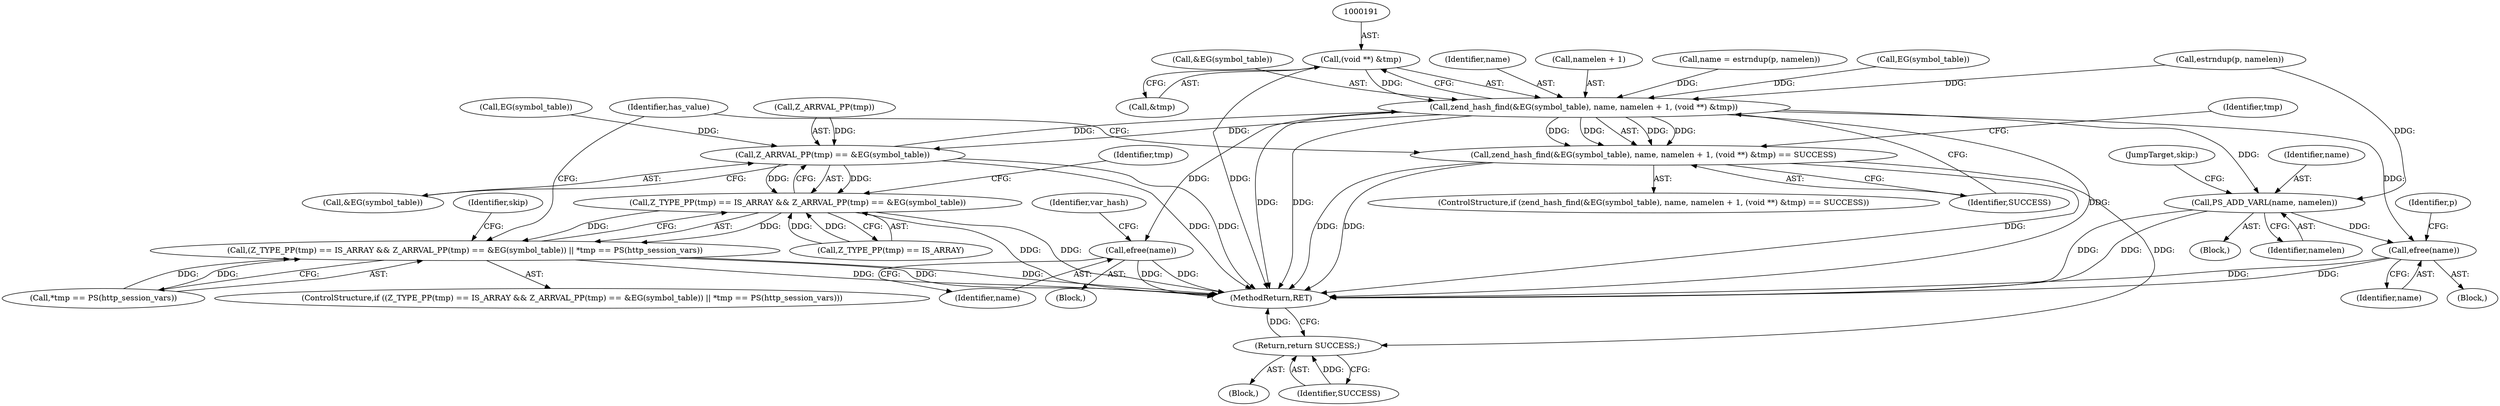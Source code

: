digraph "0_php-src_8763c6090d627d8bb0ee1d030c30e58f406be9ce?w=1_0@pointer" {
"1000190" [label="(Call,(void **) &tmp)"];
"1000182" [label="(Call,zend_hash_find(&EG(symbol_table), name, namelen + 1, (void **) &tmp))"];
"1000181" [label="(Call,zend_hash_find(&EG(symbol_table), name, namelen + 1, (void **) &tmp) == SUCCESS)"];
"1000262" [label="(Return,return SUCCESS;)"];
"1000203" [label="(Call,Z_ARRVAL_PP(tmp) == &EG(symbol_table))"];
"1000198" [label="(Call,Z_TYPE_PP(tmp) == IS_ARRAY && Z_ARRVAL_PP(tmp) == &EG(symbol_table))"];
"1000197" [label="(Call,(Z_TYPE_PP(tmp) == IS_ARRAY && Z_ARRVAL_PP(tmp) == &EG(symbol_table)) || *tmp == PS(http_session_vars))"];
"1000240" [label="(Call,efree(name))"];
"1000250" [label="(Call,PS_ADD_VARL(name, namelen))"];
"1000254" [label="(Call,efree(name))"];
"1000251" [label="(Identifier,name)"];
"1000201" [label="(Identifier,tmp)"];
"1000181" [label="(Call,zend_hash_find(&EG(symbol_table), name, namelen + 1, (void **) &tmp) == SUCCESS)"];
"1000249" [label="(Block,)"];
"1000131" [label="(Block,)"];
"1000184" [label="(Call,EG(symbol_table))"];
"1000264" [label="(MethodReturn,RET)"];
"1000197" [label="(Call,(Z_TYPE_PP(tmp) == IS_ARRAY && Z_ARRVAL_PP(tmp) == &EG(symbol_table)) || *tmp == PS(http_session_vars))"];
"1000183" [label="(Call,&EG(symbol_table))"];
"1000206" [label="(Call,&EG(symbol_table))"];
"1000207" [label="(Call,EG(symbol_table))"];
"1000186" [label="(Identifier,name)"];
"1000180" [label="(ControlStructure,if (zend_hash_find(&EG(symbol_table), name, namelen + 1, (void **) &tmp) == SUCCESS))"];
"1000190" [label="(Call,(void **) &tmp)"];
"1000255" [label="(Identifier,name)"];
"1000187" [label="(Call,namelen + 1)"];
"1000204" [label="(Call,Z_ARRVAL_PP(tmp))"];
"1000216" [label="(Identifier,skip)"];
"1000252" [label="(Identifier,namelen)"];
"1000199" [label="(Call,Z_TYPE_PP(tmp) == IS_ARRAY)"];
"1000219" [label="(Identifier,has_value)"];
"1000209" [label="(Call,*tmp == PS(http_session_vars))"];
"1000203" [label="(Call,Z_ARRVAL_PP(tmp) == &EG(symbol_table))"];
"1000253" [label="(JumpTarget,skip:)"];
"1000243" [label="(Identifier,var_hash)"];
"1000254" [label="(Call,efree(name))"];
"1000241" [label="(Identifier,name)"];
"1000211" [label="(Identifier,tmp)"];
"1000240" [label="(Call,efree(name))"];
"1000196" [label="(ControlStructure,if ((Z_TYPE_PP(tmp) == IS_ARRAY && Z_ARRVAL_PP(tmp) == &EG(symbol_table)) || *tmp == PS(http_session_vars)))"];
"1000262" [label="(Return,return SUCCESS;)"];
"1000192" [label="(Call,&tmp)"];
"1000234" [label="(Block,)"];
"1000173" [label="(Call,name = estrndup(p, namelen))"];
"1000104" [label="(Block,)"];
"1000263" [label="(Identifier,SUCCESS)"];
"1000175" [label="(Call,estrndup(p, namelen))"];
"1000194" [label="(Identifier,SUCCESS)"];
"1000198" [label="(Call,Z_TYPE_PP(tmp) == IS_ARRAY && Z_ARRVAL_PP(tmp) == &EG(symbol_table))"];
"1000257" [label="(Identifier,p)"];
"1000250" [label="(Call,PS_ADD_VARL(name, namelen))"];
"1000182" [label="(Call,zend_hash_find(&EG(symbol_table), name, namelen + 1, (void **) &tmp))"];
"1000190" -> "1000182"  [label="AST: "];
"1000190" -> "1000192"  [label="CFG: "];
"1000191" -> "1000190"  [label="AST: "];
"1000192" -> "1000190"  [label="AST: "];
"1000182" -> "1000190"  [label="CFG: "];
"1000190" -> "1000264"  [label="DDG: "];
"1000190" -> "1000182"  [label="DDG: "];
"1000182" -> "1000181"  [label="AST: "];
"1000183" -> "1000182"  [label="AST: "];
"1000186" -> "1000182"  [label="AST: "];
"1000187" -> "1000182"  [label="AST: "];
"1000194" -> "1000182"  [label="CFG: "];
"1000182" -> "1000264"  [label="DDG: "];
"1000182" -> "1000264"  [label="DDG: "];
"1000182" -> "1000264"  [label="DDG: "];
"1000182" -> "1000181"  [label="DDG: "];
"1000182" -> "1000181"  [label="DDG: "];
"1000182" -> "1000181"  [label="DDG: "];
"1000182" -> "1000181"  [label="DDG: "];
"1000203" -> "1000182"  [label="DDG: "];
"1000184" -> "1000182"  [label="DDG: "];
"1000173" -> "1000182"  [label="DDG: "];
"1000175" -> "1000182"  [label="DDG: "];
"1000182" -> "1000203"  [label="DDG: "];
"1000182" -> "1000240"  [label="DDG: "];
"1000182" -> "1000250"  [label="DDG: "];
"1000182" -> "1000254"  [label="DDG: "];
"1000181" -> "1000180"  [label="AST: "];
"1000181" -> "1000194"  [label="CFG: "];
"1000194" -> "1000181"  [label="AST: "];
"1000201" -> "1000181"  [label="CFG: "];
"1000219" -> "1000181"  [label="CFG: "];
"1000181" -> "1000264"  [label="DDG: "];
"1000181" -> "1000264"  [label="DDG: "];
"1000181" -> "1000264"  [label="DDG: "];
"1000181" -> "1000262"  [label="DDG: "];
"1000262" -> "1000104"  [label="AST: "];
"1000262" -> "1000263"  [label="CFG: "];
"1000263" -> "1000262"  [label="AST: "];
"1000264" -> "1000262"  [label="CFG: "];
"1000262" -> "1000264"  [label="DDG: "];
"1000263" -> "1000262"  [label="DDG: "];
"1000203" -> "1000198"  [label="AST: "];
"1000203" -> "1000206"  [label="CFG: "];
"1000204" -> "1000203"  [label="AST: "];
"1000206" -> "1000203"  [label="AST: "];
"1000198" -> "1000203"  [label="CFG: "];
"1000203" -> "1000264"  [label="DDG: "];
"1000203" -> "1000264"  [label="DDG: "];
"1000203" -> "1000198"  [label="DDG: "];
"1000203" -> "1000198"  [label="DDG: "];
"1000204" -> "1000203"  [label="DDG: "];
"1000207" -> "1000203"  [label="DDG: "];
"1000198" -> "1000197"  [label="AST: "];
"1000198" -> "1000199"  [label="CFG: "];
"1000199" -> "1000198"  [label="AST: "];
"1000211" -> "1000198"  [label="CFG: "];
"1000197" -> "1000198"  [label="CFG: "];
"1000198" -> "1000264"  [label="DDG: "];
"1000198" -> "1000264"  [label="DDG: "];
"1000198" -> "1000197"  [label="DDG: "];
"1000198" -> "1000197"  [label="DDG: "];
"1000199" -> "1000198"  [label="DDG: "];
"1000199" -> "1000198"  [label="DDG: "];
"1000197" -> "1000196"  [label="AST: "];
"1000197" -> "1000209"  [label="CFG: "];
"1000209" -> "1000197"  [label="AST: "];
"1000216" -> "1000197"  [label="CFG: "];
"1000219" -> "1000197"  [label="CFG: "];
"1000197" -> "1000264"  [label="DDG: "];
"1000197" -> "1000264"  [label="DDG: "];
"1000197" -> "1000264"  [label="DDG: "];
"1000209" -> "1000197"  [label="DDG: "];
"1000209" -> "1000197"  [label="DDG: "];
"1000240" -> "1000234"  [label="AST: "];
"1000240" -> "1000241"  [label="CFG: "];
"1000241" -> "1000240"  [label="AST: "];
"1000243" -> "1000240"  [label="CFG: "];
"1000240" -> "1000264"  [label="DDG: "];
"1000240" -> "1000264"  [label="DDG: "];
"1000250" -> "1000249"  [label="AST: "];
"1000250" -> "1000252"  [label="CFG: "];
"1000251" -> "1000250"  [label="AST: "];
"1000252" -> "1000250"  [label="AST: "];
"1000253" -> "1000250"  [label="CFG: "];
"1000250" -> "1000264"  [label="DDG: "];
"1000250" -> "1000264"  [label="DDG: "];
"1000175" -> "1000250"  [label="DDG: "];
"1000250" -> "1000254"  [label="DDG: "];
"1000254" -> "1000131"  [label="AST: "];
"1000254" -> "1000255"  [label="CFG: "];
"1000255" -> "1000254"  [label="AST: "];
"1000257" -> "1000254"  [label="CFG: "];
"1000254" -> "1000264"  [label="DDG: "];
"1000254" -> "1000264"  [label="DDG: "];
}
